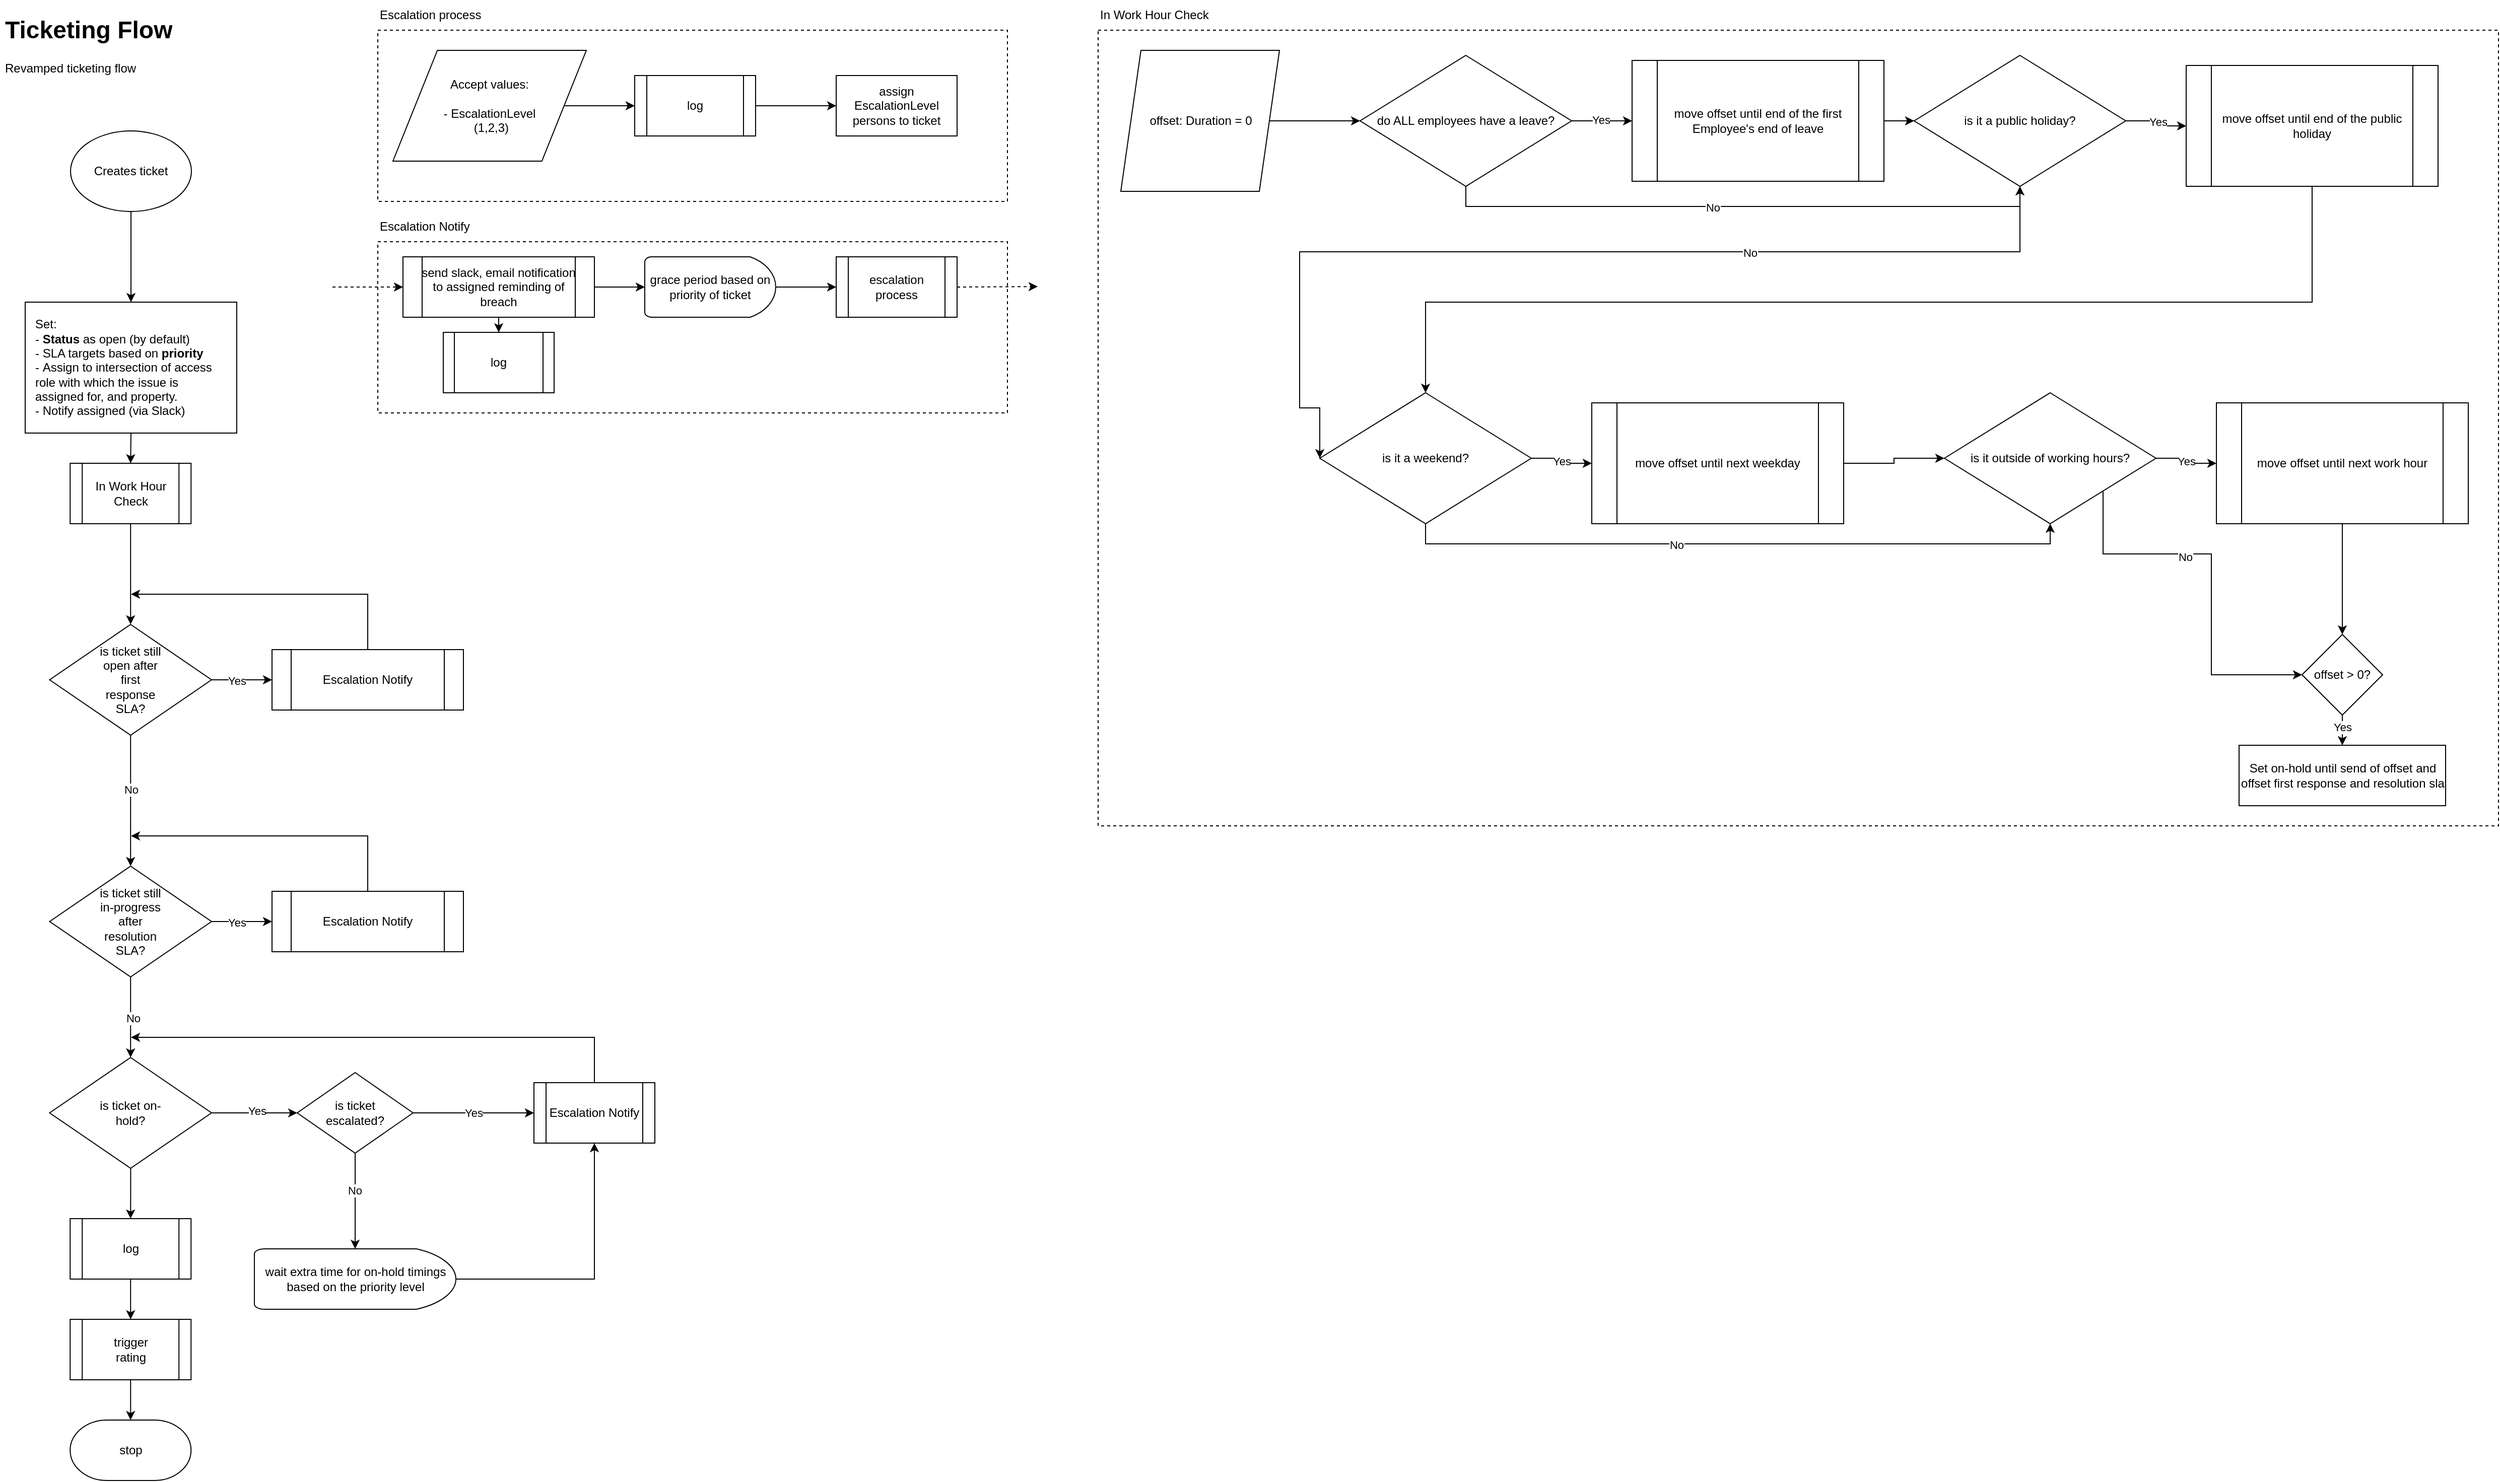 <mxfile version="20.3.3" type="github">
  <diagram id="sIMneq1X15ZrJVdeWBK4" name="Page-1">
    <mxGraphModel dx="2374" dy="1462" grid="1" gridSize="10" guides="1" tooltips="1" connect="1" arrows="1" fold="1" page="1" pageScale="1" pageWidth="850" pageHeight="1100" math="0" shadow="0">
      <root>
        <mxCell id="0" />
        <mxCell id="1" parent="0" />
        <mxCell id="JwxxXZDW_YA2t2q6k5mn-1" value="&lt;h1&gt;Ticketing Flow&lt;br&gt;&lt;/h1&gt;&lt;p&gt;Revamped ticketing flow&lt;br&gt;&lt;/p&gt;" style="text;html=1;strokeColor=none;fillColor=none;spacing=5;spacingTop=-20;whiteSpace=wrap;overflow=hidden;rounded=0;" parent="1" vertex="1">
          <mxGeometry x="50" y="40" width="190" height="80" as="geometry" />
        </mxCell>
        <mxCell id="JwxxXZDW_YA2t2q6k5mn-4" value="" style="edgeStyle=orthogonalEdgeStyle;rounded=0;orthogonalLoop=1;jettySize=auto;html=1;" parent="1" source="JwxxXZDW_YA2t2q6k5mn-2" target="JwxxXZDW_YA2t2q6k5mn-3" edge="1">
          <mxGeometry relative="1" as="geometry" />
        </mxCell>
        <mxCell id="JwxxXZDW_YA2t2q6k5mn-2" value="Creates ticket" style="ellipse;whiteSpace=wrap;html=1;rounded=0;" parent="1" vertex="1">
          <mxGeometry x="120" y="160" width="120" height="80" as="geometry" />
        </mxCell>
        <mxCell id="Ce4bl9LCCAqWdb1WcOtL-2" style="edgeStyle=orthogonalEdgeStyle;rounded=0;orthogonalLoop=1;jettySize=auto;html=1;exitX=0.5;exitY=1;exitDx=0;exitDy=0;entryX=0.5;entryY=0;entryDx=0;entryDy=0;" edge="1" parent="1" source="JwxxXZDW_YA2t2q6k5mn-3" target="Ce4bl9LCCAqWdb1WcOtL-3">
          <mxGeometry relative="1" as="geometry">
            <mxPoint x="180" y="510" as="targetPoint" />
          </mxGeometry>
        </mxCell>
        <mxCell id="JwxxXZDW_YA2t2q6k5mn-3" value="&lt;div align=&quot;left&quot;&gt;Set:&lt;/div&gt;&lt;div align=&quot;left&quot;&gt;-&lt;b&gt; Status&lt;/b&gt; as open (by default)&lt;br&gt;- SLA targets based on &lt;b&gt;priority&lt;/b&gt;&lt;/div&gt;&lt;div align=&quot;left&quot;&gt;-&lt;b&gt; &lt;/b&gt;Assign to intersection of access role with which the issue is assigned for, and property.&lt;/div&gt;&lt;div align=&quot;left&quot;&gt;- Notify assigned (via Slack)&lt;br&gt;&lt;/div&gt;" style="whiteSpace=wrap;html=1;align=left;spacing=10;rounded=0;" parent="1" vertex="1">
          <mxGeometry x="75" y="330" width="210" height="130" as="geometry" />
        </mxCell>
        <mxCell id="JwxxXZDW_YA2t2q6k5mn-22" value="" style="edgeStyle=orthogonalEdgeStyle;rounded=0;orthogonalLoop=1;jettySize=auto;html=1;" parent="1" source="JwxxXZDW_YA2t2q6k5mn-5" target="JwxxXZDW_YA2t2q6k5mn-21" edge="1">
          <mxGeometry relative="1" as="geometry" />
        </mxCell>
        <mxCell id="JwxxXZDW_YA2t2q6k5mn-36" value="Yes" style="edgeLabel;html=1;align=center;verticalAlign=middle;resizable=0;points=[];rounded=0;" parent="JwxxXZDW_YA2t2q6k5mn-22" vertex="1" connectable="0">
          <mxGeometry x="-0.167" y="-1" relative="1" as="geometry">
            <mxPoint as="offset" />
          </mxGeometry>
        </mxCell>
        <mxCell id="JwxxXZDW_YA2t2q6k5mn-35" value="" style="edgeStyle=orthogonalEdgeStyle;rounded=0;orthogonalLoop=1;jettySize=auto;html=1;" parent="1" source="JwxxXZDW_YA2t2q6k5mn-5" target="JwxxXZDW_YA2t2q6k5mn-34" edge="1">
          <mxGeometry relative="1" as="geometry" />
        </mxCell>
        <mxCell id="JwxxXZDW_YA2t2q6k5mn-37" value="No" style="edgeLabel;html=1;align=center;verticalAlign=middle;resizable=0;points=[];rounded=0;" parent="JwxxXZDW_YA2t2q6k5mn-35" vertex="1" connectable="0">
          <mxGeometry x="-0.169" relative="1" as="geometry">
            <mxPoint as="offset" />
          </mxGeometry>
        </mxCell>
        <mxCell id="JwxxXZDW_YA2t2q6k5mn-5" value="&lt;div align=&quot;center&quot;&gt;is ticket still open after first response SLA?&lt;br&gt;&lt;/div&gt;" style="rhombus;whiteSpace=wrap;html=1;align=center;comic=0;labelPadding=0;spacing=50;rounded=0;" parent="1" vertex="1">
          <mxGeometry x="99.25" y="650" width="160.75" height="110" as="geometry" />
        </mxCell>
        <mxCell id="JwxxXZDW_YA2t2q6k5mn-9" value="" style="rounded=0;whiteSpace=wrap;html=1;absoluteArcSize=1;arcSize=14;strokeWidth=1;comic=0;fillColor=none;dashed=1;" parent="1" vertex="1">
          <mxGeometry x="425" y="60" width="625" height="170" as="geometry" />
        </mxCell>
        <mxCell id="JwxxXZDW_YA2t2q6k5mn-10" value="Escalation process" style="text;html=1;strokeColor=none;fillColor=none;align=left;verticalAlign=middle;whiteSpace=wrap;rounded=0;dashed=1;comic=0;strokeWidth=1;" parent="1" vertex="1">
          <mxGeometry x="425" y="30" width="165" height="30" as="geometry" />
        </mxCell>
        <mxCell id="JwxxXZDW_YA2t2q6k5mn-16" value="" style="edgeStyle=orthogonalEdgeStyle;rounded=0;orthogonalLoop=1;jettySize=auto;html=1;" parent="1" source="JwxxXZDW_YA2t2q6k5mn-11" target="JwxxXZDW_YA2t2q6k5mn-15" edge="1">
          <mxGeometry relative="1" as="geometry" />
        </mxCell>
        <mxCell id="JwxxXZDW_YA2t2q6k5mn-11" value="&lt;div&gt;Accept values:&lt;br&gt;&lt;/div&gt;&lt;div&gt;&lt;br&gt;&lt;/div&gt;&lt;div&gt;- EscalationLevel&lt;br&gt;&lt;/div&gt;&amp;nbsp;(1,2,3)" style="shape=parallelogram;html=1;strokeWidth=1;perimeter=parallelogramPerimeter;whiteSpace=wrap;rounded=0;arcSize=12;size=0.23;comic=0;fillColor=none;align=center;spacing=0;" parent="1" vertex="1">
          <mxGeometry x="440" y="80" width="192" height="110" as="geometry" />
        </mxCell>
        <mxCell id="JwxxXZDW_YA2t2q6k5mn-18" value="" style="edgeStyle=orthogonalEdgeStyle;rounded=0;orthogonalLoop=1;jettySize=auto;html=1;" parent="1" source="JwxxXZDW_YA2t2q6k5mn-15" target="JwxxXZDW_YA2t2q6k5mn-17" edge="1">
          <mxGeometry relative="1" as="geometry" />
        </mxCell>
        <mxCell id="JwxxXZDW_YA2t2q6k5mn-15" value="&lt;div&gt;log&lt;br&gt;&lt;/div&gt;" style="shape=process;whiteSpace=wrap;html=1;backgroundOutline=1;align=center;fillColor=none;strokeWidth=1;rounded=0;arcSize=12;comic=0;spacing=0;" parent="1" vertex="1">
          <mxGeometry x="680" y="105" width="120" height="60" as="geometry" />
        </mxCell>
        <mxCell id="JwxxXZDW_YA2t2q6k5mn-17" value="assign EscalationLevel persons to ticket" style="whiteSpace=wrap;html=1;fillColor=none;strokeWidth=1;rounded=0;arcSize=12;comic=0;spacing=10;" parent="1" vertex="1">
          <mxGeometry x="880" y="105" width="120" height="60" as="geometry" />
        </mxCell>
        <mxCell id="JwxxXZDW_YA2t2q6k5mn-21" value="&lt;div&gt;Escalation Notify&lt;/div&gt;" style="shape=process;whiteSpace=wrap;html=1;backgroundOutline=1;comic=0;spacing=0;rounded=0;" parent="1" vertex="1">
          <mxGeometry x="320" y="675" width="190" height="60" as="geometry" />
        </mxCell>
        <mxCell id="JwxxXZDW_YA2t2q6k5mn-28" style="edgeStyle=orthogonalEdgeStyle;rounded=0;orthogonalLoop=1;jettySize=auto;html=1;exitX=0.5;exitY=0;exitDx=0;exitDy=0;" parent="1" source="JwxxXZDW_YA2t2q6k5mn-21" edge="1">
          <mxGeometry relative="1" as="geometry">
            <mxPoint x="180" y="620" as="targetPoint" />
            <mxPoint x="700" y="620" as="sourcePoint" />
            <Array as="points">
              <mxPoint x="415" y="620" />
            </Array>
          </mxGeometry>
        </mxCell>
        <mxCell id="JwxxXZDW_YA2t2q6k5mn-58" value="" style="edgeStyle=orthogonalEdgeStyle;rounded=0;orthogonalLoop=1;jettySize=auto;html=1;" parent="1" source="JwxxXZDW_YA2t2q6k5mn-34" target="JwxxXZDW_YA2t2q6k5mn-57" edge="1">
          <mxGeometry relative="1" as="geometry" />
        </mxCell>
        <mxCell id="JwxxXZDW_YA2t2q6k5mn-59" value="&lt;div&gt;No&lt;/div&gt;" style="edgeLabel;html=1;align=center;verticalAlign=middle;resizable=0;points=[];rounded=0;" parent="JwxxXZDW_YA2t2q6k5mn-58" vertex="1" connectable="0">
          <mxGeometry x="0.011" y="2" relative="1" as="geometry">
            <mxPoint as="offset" />
          </mxGeometry>
        </mxCell>
        <mxCell id="JwxxXZDW_YA2t2q6k5mn-34" value="&lt;div align=&quot;center&quot;&gt;is ticket still in-progress after resolution&lt;/div&gt;&lt;div align=&quot;center&quot;&gt;SLA?&lt;br&gt;&lt;/div&gt;" style="rhombus;whiteSpace=wrap;html=1;align=center;comic=0;labelPadding=0;spacing=50;rounded=0;" parent="1" vertex="1">
          <mxGeometry x="99.25" y="890" width="160.75" height="110" as="geometry" />
        </mxCell>
        <mxCell id="JwxxXZDW_YA2t2q6k5mn-38" value="" style="rounded=0;whiteSpace=wrap;html=1;absoluteArcSize=1;arcSize=14;strokeWidth=1;comic=0;fillColor=none;dashed=1;" parent="1" vertex="1">
          <mxGeometry x="425" y="270" width="625" height="170" as="geometry" />
        </mxCell>
        <mxCell id="JwxxXZDW_YA2t2q6k5mn-39" value="Escalation Notify" style="text;html=1;strokeColor=none;fillColor=none;align=left;verticalAlign=middle;whiteSpace=wrap;rounded=0;dashed=1;comic=0;strokeWidth=1;" parent="1" vertex="1">
          <mxGeometry x="425" y="240" width="165" height="30" as="geometry" />
        </mxCell>
        <mxCell id="JwxxXZDW_YA2t2q6k5mn-46" value="" style="edgeStyle=orthogonalEdgeStyle;rounded=0;orthogonalLoop=1;jettySize=auto;html=1;" parent="1" source="JwxxXZDW_YA2t2q6k5mn-48" target="JwxxXZDW_YA2t2q6k5mn-50" edge="1">
          <mxGeometry relative="1" as="geometry">
            <mxPoint x="680" y="315" as="targetPoint" />
          </mxGeometry>
        </mxCell>
        <mxCell id="JwxxXZDW_YA2t2q6k5mn-47" value="" style="edgeStyle=orthogonalEdgeStyle;rounded=0;orthogonalLoop=1;jettySize=auto;html=1;" parent="1" source="JwxxXZDW_YA2t2q6k5mn-48" target="JwxxXZDW_YA2t2q6k5mn-52" edge="1">
          <mxGeometry relative="1" as="geometry" />
        </mxCell>
        <mxCell id="JwxxXZDW_YA2t2q6k5mn-48" value="send slack, email notification to assigned reminding of breach" style="shape=process;whiteSpace=wrap;html=1;backgroundOutline=1;comic=0;spacing=0;rounded=0;" parent="1" vertex="1">
          <mxGeometry x="450" y="285" width="190" height="60" as="geometry" />
        </mxCell>
        <mxCell id="JwxxXZDW_YA2t2q6k5mn-49" value="" style="edgeStyle=orthogonalEdgeStyle;rounded=0;orthogonalLoop=1;jettySize=auto;html=1;" parent="1" source="JwxxXZDW_YA2t2q6k5mn-50" target="JwxxXZDW_YA2t2q6k5mn-51" edge="1">
          <mxGeometry relative="1" as="geometry" />
        </mxCell>
        <mxCell id="JwxxXZDW_YA2t2q6k5mn-50" value="grace period based on priority of ticket" style="strokeWidth=1;html=1;shape=mxgraph.flowchart.delay;whiteSpace=wrap;rounded=0;comic=0;fillColor=none;" parent="1" vertex="1">
          <mxGeometry x="690" y="285" width="130" height="60" as="geometry" />
        </mxCell>
        <mxCell id="JwxxXZDW_YA2t2q6k5mn-51" value="escalation process" style="shape=process;whiteSpace=wrap;html=1;backgroundOutline=1;fillColor=none;strokeWidth=1;rounded=0;comic=0;" parent="1" vertex="1">
          <mxGeometry x="880" y="285" width="120" height="60" as="geometry" />
        </mxCell>
        <mxCell id="JwxxXZDW_YA2t2q6k5mn-52" value="log" style="shape=process;whiteSpace=wrap;html=1;backgroundOutline=1;comic=0;spacing=0;rounded=0;" parent="1" vertex="1">
          <mxGeometry x="490" y="360" width="110" height="60" as="geometry" />
        </mxCell>
        <mxCell id="JwxxXZDW_YA2t2q6k5mn-53" value="" style="edgeStyle=orthogonalEdgeStyle;rounded=0;orthogonalLoop=1;jettySize=auto;html=1;exitX=1;exitY=0.5;exitDx=0;exitDy=0;" parent="1" source="JwxxXZDW_YA2t2q6k5mn-34" target="JwxxXZDW_YA2t2q6k5mn-55" edge="1">
          <mxGeometry relative="1" as="geometry">
            <mxPoint x="260" y="945" as="sourcePoint" />
          </mxGeometry>
        </mxCell>
        <mxCell id="JwxxXZDW_YA2t2q6k5mn-54" value="Yes" style="edgeLabel;html=1;align=center;verticalAlign=middle;resizable=0;points=[];rounded=0;" parent="JwxxXZDW_YA2t2q6k5mn-53" vertex="1" connectable="0">
          <mxGeometry x="-0.167" y="-1" relative="1" as="geometry">
            <mxPoint as="offset" />
          </mxGeometry>
        </mxCell>
        <mxCell id="JwxxXZDW_YA2t2q6k5mn-55" value="&lt;div&gt;Escalation Notify&lt;/div&gt;" style="shape=process;whiteSpace=wrap;html=1;backgroundOutline=1;comic=0;spacing=0;rounded=0;" parent="1" vertex="1">
          <mxGeometry x="320" y="915" width="190" height="60" as="geometry" />
        </mxCell>
        <mxCell id="JwxxXZDW_YA2t2q6k5mn-56" style="edgeStyle=orthogonalEdgeStyle;rounded=0;orthogonalLoop=1;jettySize=auto;html=1;exitX=0.5;exitY=0;exitDx=0;exitDy=0;" parent="1" source="JwxxXZDW_YA2t2q6k5mn-55" edge="1">
          <mxGeometry relative="1" as="geometry">
            <mxPoint x="180" y="860" as="targetPoint" />
            <mxPoint x="700" y="860" as="sourcePoint" />
            <Array as="points">
              <mxPoint x="415" y="860" />
            </Array>
          </mxGeometry>
        </mxCell>
        <mxCell id="JwxxXZDW_YA2t2q6k5mn-70" value="" style="edgeStyle=orthogonalEdgeStyle;rounded=0;orthogonalLoop=1;jettySize=auto;html=1;" parent="1" source="JwxxXZDW_YA2t2q6k5mn-57" target="JwxxXZDW_YA2t2q6k5mn-69" edge="1">
          <mxGeometry relative="1" as="geometry" />
        </mxCell>
        <mxCell id="JwxxXZDW_YA2t2q6k5mn-71" value="&lt;div&gt;Yes&lt;/div&gt;" style="edgeLabel;html=1;align=center;verticalAlign=middle;resizable=0;points=[];rounded=0;" parent="JwxxXZDW_YA2t2q6k5mn-70" vertex="1" connectable="0">
          <mxGeometry x="0.044" y="2" relative="1" as="geometry">
            <mxPoint as="offset" />
          </mxGeometry>
        </mxCell>
        <mxCell id="JwxxXZDW_YA2t2q6k5mn-81" value="" style="edgeStyle=orthogonalEdgeStyle;rounded=0;orthogonalLoop=1;jettySize=auto;html=1;" parent="1" source="JwxxXZDW_YA2t2q6k5mn-57" target="JwxxXZDW_YA2t2q6k5mn-80" edge="1">
          <mxGeometry relative="1" as="geometry" />
        </mxCell>
        <mxCell id="JwxxXZDW_YA2t2q6k5mn-57" value="&lt;div align=&quot;center&quot;&gt;is ticket on-hold?&lt;/div&gt;" style="rhombus;whiteSpace=wrap;html=1;align=center;comic=0;labelPadding=0;spacing=50;rounded=0;" parent="1" vertex="1">
          <mxGeometry x="99.25" y="1080" width="160.75" height="110" as="geometry" />
        </mxCell>
        <mxCell id="JwxxXZDW_YA2t2q6k5mn-67" value="" style="edgeStyle=orthogonalEdgeStyle;rounded=0;orthogonalLoop=1;jettySize=auto;html=1;" parent="1" source="JwxxXZDW_YA2t2q6k5mn-62" target="JwxxXZDW_YA2t2q6k5mn-66" edge="1">
          <mxGeometry relative="1" as="geometry" />
        </mxCell>
        <mxCell id="JwxxXZDW_YA2t2q6k5mn-62" value="wait extra time for on-hold timings based on the priority level " style="strokeWidth=1;html=1;shape=mxgraph.flowchart.delay;whiteSpace=wrap;rounded=0;comic=0;fillColor=none;" parent="1" vertex="1">
          <mxGeometry x="302.51" y="1270" width="200" height="60" as="geometry" />
        </mxCell>
        <mxCell id="JwxxXZDW_YA2t2q6k5mn-75" style="edgeStyle=orthogonalEdgeStyle;rounded=0;orthogonalLoop=1;jettySize=auto;html=1;" parent="1" source="JwxxXZDW_YA2t2q6k5mn-66" edge="1">
          <mxGeometry relative="1" as="geometry">
            <mxPoint x="180" y="1060" as="targetPoint" />
            <Array as="points">
              <mxPoint x="640" y="1060" />
            </Array>
          </mxGeometry>
        </mxCell>
        <mxCell id="JwxxXZDW_YA2t2q6k5mn-66" value="Escalation Notify" style="shape=process;whiteSpace=wrap;html=1;backgroundOutline=1;fillColor=none;strokeWidth=1;rounded=0;comic=0;" parent="1" vertex="1">
          <mxGeometry x="580" y="1105" width="120" height="60" as="geometry" />
        </mxCell>
        <mxCell id="JwxxXZDW_YA2t2q6k5mn-72" style="edgeStyle=orthogonalEdgeStyle;rounded=0;orthogonalLoop=1;jettySize=auto;html=1;entryX=0.5;entryY=0;entryDx=0;entryDy=0;entryPerimeter=0;" parent="1" source="JwxxXZDW_YA2t2q6k5mn-69" target="JwxxXZDW_YA2t2q6k5mn-62" edge="1">
          <mxGeometry relative="1" as="geometry" />
        </mxCell>
        <mxCell id="JwxxXZDW_YA2t2q6k5mn-73" value="&lt;div&gt;No&lt;/div&gt;" style="edgeLabel;html=1;align=center;verticalAlign=middle;resizable=0;points=[];rounded=0;" parent="JwxxXZDW_YA2t2q6k5mn-72" vertex="1" connectable="0">
          <mxGeometry x="-0.226" y="-1" relative="1" as="geometry">
            <mxPoint as="offset" />
          </mxGeometry>
        </mxCell>
        <mxCell id="JwxxXZDW_YA2t2q6k5mn-74" value="Yes" style="edgeStyle=orthogonalEdgeStyle;rounded=0;orthogonalLoop=1;jettySize=auto;html=1;exitX=1;exitY=0.5;exitDx=0;exitDy=0;entryX=0;entryY=0.5;entryDx=0;entryDy=0;" parent="1" source="JwxxXZDW_YA2t2q6k5mn-69" target="JwxxXZDW_YA2t2q6k5mn-66" edge="1">
          <mxGeometry relative="1" as="geometry" />
        </mxCell>
        <mxCell id="JwxxXZDW_YA2t2q6k5mn-69" value="is ticket escalated?" style="rhombus;whiteSpace=wrap;html=1;comic=0;spacing=50;rounded=0;" parent="1" vertex="1">
          <mxGeometry x="345" y="1095" width="115.01" height="80" as="geometry" />
        </mxCell>
        <mxCell id="JwxxXZDW_YA2t2q6k5mn-83" value="" style="edgeStyle=orthogonalEdgeStyle;rounded=0;orthogonalLoop=1;jettySize=auto;html=1;" parent="1" source="JwxxXZDW_YA2t2q6k5mn-80" target="JwxxXZDW_YA2t2q6k5mn-82" edge="1">
          <mxGeometry relative="1" as="geometry" />
        </mxCell>
        <mxCell id="JwxxXZDW_YA2t2q6k5mn-80" value="log" style="shape=process;whiteSpace=wrap;html=1;backgroundOutline=1;comic=0;spacing=50;rounded=0;" parent="1" vertex="1">
          <mxGeometry x="119.625" y="1240" width="120" height="60" as="geometry" />
        </mxCell>
        <mxCell id="JwxxXZDW_YA2t2q6k5mn-85" style="edgeStyle=orthogonalEdgeStyle;rounded=0;orthogonalLoop=1;jettySize=auto;html=1;entryX=0.5;entryY=0;entryDx=0;entryDy=0;entryPerimeter=0;" parent="1" source="JwxxXZDW_YA2t2q6k5mn-82" target="JwxxXZDW_YA2t2q6k5mn-84" edge="1">
          <mxGeometry relative="1" as="geometry" />
        </mxCell>
        <mxCell id="JwxxXZDW_YA2t2q6k5mn-82" value="trigger rating" style="shape=process;whiteSpace=wrap;html=1;backgroundOutline=1;comic=0;spacing=50;rounded=0;" parent="1" vertex="1">
          <mxGeometry x="119.625" y="1340" width="120" height="60" as="geometry" />
        </mxCell>
        <mxCell id="JwxxXZDW_YA2t2q6k5mn-84" value="stop" style="strokeWidth=1;html=1;shape=mxgraph.flowchart.terminator;whiteSpace=wrap;rounded=0;comic=0;fillColor=none;" parent="1" vertex="1">
          <mxGeometry x="119.63" y="1440" width="120" height="60" as="geometry" />
        </mxCell>
        <mxCell id="JwxxXZDW_YA2t2q6k5mn-86" value="" style="endArrow=classic;html=1;rounded=0;entryX=0;entryY=0.5;entryDx=0;entryDy=0;dashed=1;" parent="1" target="JwxxXZDW_YA2t2q6k5mn-48" edge="1">
          <mxGeometry width="50" height="50" relative="1" as="geometry">
            <mxPoint x="380" y="315" as="sourcePoint" />
            <mxPoint x="380" y="290" as="targetPoint" />
          </mxGeometry>
        </mxCell>
        <mxCell id="JwxxXZDW_YA2t2q6k5mn-87" value="" style="endArrow=classic;html=1;rounded=0;entryX=0;entryY=0.5;entryDx=0;entryDy=0;dashed=1;exitX=1;exitY=0.5;exitDx=0;exitDy=0;" parent="1" source="JwxxXZDW_YA2t2q6k5mn-51" edge="1">
          <mxGeometry width="50" height="50" relative="1" as="geometry">
            <mxPoint x="1010" y="314.55" as="sourcePoint" />
            <mxPoint x="1080" y="314.55" as="targetPoint" />
          </mxGeometry>
        </mxCell>
        <mxCell id="Ce4bl9LCCAqWdb1WcOtL-5" value="" style="edgeStyle=orthogonalEdgeStyle;rounded=0;orthogonalLoop=1;jettySize=auto;html=1;entryX=0.5;entryY=0;entryDx=0;entryDy=0;" edge="1" parent="1" source="Ce4bl9LCCAqWdb1WcOtL-3" target="JwxxXZDW_YA2t2q6k5mn-5">
          <mxGeometry relative="1" as="geometry">
            <mxPoint x="179.263" y="580.007" as="targetPoint" />
          </mxGeometry>
        </mxCell>
        <mxCell id="Ce4bl9LCCAqWdb1WcOtL-3" value="In Work Hour Check" style="shape=process;whiteSpace=wrap;html=1;backgroundOutline=1;rounded=0;" vertex="1" parent="1">
          <mxGeometry x="119.63" y="490" width="120" height="60" as="geometry" />
        </mxCell>
        <mxCell id="Ce4bl9LCCAqWdb1WcOtL-9" value="" style="rounded=0;whiteSpace=wrap;html=1;dashed=1;fillColor=none;" vertex="1" parent="1">
          <mxGeometry x="1140" y="60" width="1390" height="790" as="geometry" />
        </mxCell>
        <mxCell id="Ce4bl9LCCAqWdb1WcOtL-10" value="In Work Hour Check" style="text;html=1;strokeColor=none;fillColor=none;align=left;verticalAlign=middle;whiteSpace=wrap;rounded=0;dashed=1;comic=0;strokeWidth=1;" vertex="1" parent="1">
          <mxGeometry x="1140" y="30" width="165" height="30" as="geometry" />
        </mxCell>
        <mxCell id="Ce4bl9LCCAqWdb1WcOtL-17" value="" style="edgeStyle=orthogonalEdgeStyle;rounded=0;orthogonalLoop=1;jettySize=auto;html=1;" edge="1" parent="1" source="Ce4bl9LCCAqWdb1WcOtL-12" target="Ce4bl9LCCAqWdb1WcOtL-16">
          <mxGeometry relative="1" as="geometry" />
        </mxCell>
        <mxCell id="Ce4bl9LCCAqWdb1WcOtL-26" value="&lt;div&gt;Yes&lt;/div&gt;" style="edgeLabel;html=1;align=center;verticalAlign=middle;resizable=0;points=[];" vertex="1" connectable="0" parent="Ce4bl9LCCAqWdb1WcOtL-17">
          <mxGeometry x="-0.04" y="1" relative="1" as="geometry">
            <mxPoint as="offset" />
          </mxGeometry>
        </mxCell>
        <mxCell id="Ce4bl9LCCAqWdb1WcOtL-32" style="edgeStyle=orthogonalEdgeStyle;rounded=0;orthogonalLoop=1;jettySize=auto;html=1;exitX=0.5;exitY=1;exitDx=0;exitDy=0;entryX=0.5;entryY=1;entryDx=0;entryDy=0;" edge="1" parent="1" source="Ce4bl9LCCAqWdb1WcOtL-12" target="Ce4bl9LCCAqWdb1WcOtL-19">
          <mxGeometry relative="1" as="geometry" />
        </mxCell>
        <mxCell id="Ce4bl9LCCAqWdb1WcOtL-33" value="No" style="edgeLabel;html=1;align=center;verticalAlign=middle;resizable=0;points=[];" vertex="1" connectable="0" parent="Ce4bl9LCCAqWdb1WcOtL-32">
          <mxGeometry x="-0.102" y="-1" relative="1" as="geometry">
            <mxPoint as="offset" />
          </mxGeometry>
        </mxCell>
        <mxCell id="Ce4bl9LCCAqWdb1WcOtL-12" value="do ALL employees have a leave?" style="rhombus;whiteSpace=wrap;html=1;" vertex="1" parent="1">
          <mxGeometry x="1400" y="85" width="210" height="130" as="geometry" />
        </mxCell>
        <mxCell id="Ce4bl9LCCAqWdb1WcOtL-15" style="edgeStyle=orthogonalEdgeStyle;orthogonalLoop=1;jettySize=auto;html=1;entryX=0;entryY=0.5;entryDx=0;entryDy=0;rounded=0;" edge="1" parent="1" source="Ce4bl9LCCAqWdb1WcOtL-14" target="Ce4bl9LCCAqWdb1WcOtL-12">
          <mxGeometry relative="1" as="geometry" />
        </mxCell>
        <mxCell id="Ce4bl9LCCAqWdb1WcOtL-14" value="offset: Duration = 0" style="shape=parallelogram;perimeter=parallelogramPerimeter;whiteSpace=wrap;html=1;fixedSize=1;" vertex="1" parent="1">
          <mxGeometry x="1162.5" y="80" width="157.5" height="140" as="geometry" />
        </mxCell>
        <mxCell id="Ce4bl9LCCAqWdb1WcOtL-22" style="edgeStyle=orthogonalEdgeStyle;rounded=0;orthogonalLoop=1;jettySize=auto;html=1;entryX=0;entryY=0.5;entryDx=0;entryDy=0;" edge="1" parent="1" source="Ce4bl9LCCAqWdb1WcOtL-16" target="Ce4bl9LCCAqWdb1WcOtL-19">
          <mxGeometry relative="1" as="geometry" />
        </mxCell>
        <mxCell id="Ce4bl9LCCAqWdb1WcOtL-16" value="move offset until end of the first Employee&#39;s end of leave" style="shape=process;whiteSpace=wrap;html=1;backgroundOutline=1;" vertex="1" parent="1">
          <mxGeometry x="1670" y="90" width="250" height="120" as="geometry" />
        </mxCell>
        <mxCell id="Ce4bl9LCCAqWdb1WcOtL-28" style="edgeStyle=orthogonalEdgeStyle;rounded=0;orthogonalLoop=1;jettySize=auto;html=1;entryX=0.5;entryY=0;entryDx=0;entryDy=0;" edge="1" parent="1" source="Ce4bl9LCCAqWdb1WcOtL-18" target="Ce4bl9LCCAqWdb1WcOtL-20">
          <mxGeometry relative="1" as="geometry">
            <Array as="points">
              <mxPoint x="2345" y="330" />
              <mxPoint x="1465" y="330" />
            </Array>
          </mxGeometry>
        </mxCell>
        <mxCell id="Ce4bl9LCCAqWdb1WcOtL-18" value="move offset until end of the public holiday" style="shape=process;whiteSpace=wrap;html=1;backgroundOutline=1;" vertex="1" parent="1">
          <mxGeometry x="2220" y="95" width="250" height="120" as="geometry" />
        </mxCell>
        <mxCell id="Ce4bl9LCCAqWdb1WcOtL-25" style="edgeStyle=orthogonalEdgeStyle;rounded=0;orthogonalLoop=1;jettySize=auto;html=1;entryX=0;entryY=0.5;entryDx=0;entryDy=0;" edge="1" parent="1" source="Ce4bl9LCCAqWdb1WcOtL-19" target="Ce4bl9LCCAqWdb1WcOtL-18">
          <mxGeometry relative="1" as="geometry" />
        </mxCell>
        <mxCell id="Ce4bl9LCCAqWdb1WcOtL-27" value="&lt;div&gt;Yes&lt;/div&gt;" style="edgeLabel;html=1;align=center;verticalAlign=middle;resizable=0;points=[];" vertex="1" connectable="0" parent="Ce4bl9LCCAqWdb1WcOtL-25">
          <mxGeometry x="-0.047" y="2" relative="1" as="geometry">
            <mxPoint as="offset" />
          </mxGeometry>
        </mxCell>
        <mxCell id="Ce4bl9LCCAqWdb1WcOtL-34" style="edgeStyle=orthogonalEdgeStyle;rounded=0;orthogonalLoop=1;jettySize=auto;html=1;entryX=0;entryY=0.5;entryDx=0;entryDy=0;" edge="1" parent="1" source="Ce4bl9LCCAqWdb1WcOtL-19" target="Ce4bl9LCCAqWdb1WcOtL-20">
          <mxGeometry relative="1" as="geometry">
            <Array as="points">
              <mxPoint x="2055" y="280" />
              <mxPoint x="1340" y="280" />
              <mxPoint x="1340" y="435" />
            </Array>
          </mxGeometry>
        </mxCell>
        <mxCell id="Ce4bl9LCCAqWdb1WcOtL-35" value="No" style="edgeLabel;html=1;align=center;verticalAlign=middle;resizable=0;points=[];" vertex="1" connectable="0" parent="Ce4bl9LCCAqWdb1WcOtL-34">
          <mxGeometry x="-0.336" y="1" relative="1" as="geometry">
            <mxPoint as="offset" />
          </mxGeometry>
        </mxCell>
        <mxCell id="Ce4bl9LCCAqWdb1WcOtL-19" value="is it a public holiday?" style="rhombus;whiteSpace=wrap;html=1;" vertex="1" parent="1">
          <mxGeometry x="1950" y="85" width="210" height="130" as="geometry" />
        </mxCell>
        <mxCell id="Ce4bl9LCCAqWdb1WcOtL-29" value="&lt;div&gt;Yes&lt;/div&gt;" style="edgeStyle=orthogonalEdgeStyle;rounded=0;orthogonalLoop=1;jettySize=auto;html=1;exitX=1;exitY=0.5;exitDx=0;exitDy=0;" edge="1" parent="1" source="Ce4bl9LCCAqWdb1WcOtL-20" target="Ce4bl9LCCAqWdb1WcOtL-21">
          <mxGeometry relative="1" as="geometry" />
        </mxCell>
        <mxCell id="Ce4bl9LCCAqWdb1WcOtL-36" style="edgeStyle=orthogonalEdgeStyle;rounded=0;orthogonalLoop=1;jettySize=auto;html=1;exitX=0.5;exitY=1;exitDx=0;exitDy=0;entryX=0.5;entryY=1;entryDx=0;entryDy=0;" edge="1" parent="1" source="Ce4bl9LCCAqWdb1WcOtL-20" target="Ce4bl9LCCAqWdb1WcOtL-24">
          <mxGeometry relative="1" as="geometry" />
        </mxCell>
        <mxCell id="Ce4bl9LCCAqWdb1WcOtL-37" value="&lt;div&gt;No&lt;/div&gt;" style="edgeLabel;html=1;align=center;verticalAlign=middle;resizable=0;points=[];" vertex="1" connectable="0" parent="Ce4bl9LCCAqWdb1WcOtL-36">
          <mxGeometry x="-0.185" y="-1" relative="1" as="geometry">
            <mxPoint as="offset" />
          </mxGeometry>
        </mxCell>
        <mxCell id="Ce4bl9LCCAqWdb1WcOtL-20" value="is it a weekend?" style="rhombus;whiteSpace=wrap;html=1;" vertex="1" parent="1">
          <mxGeometry x="1360" y="420" width="210" height="130" as="geometry" />
        </mxCell>
        <mxCell id="Ce4bl9LCCAqWdb1WcOtL-30" style="edgeStyle=orthogonalEdgeStyle;rounded=0;orthogonalLoop=1;jettySize=auto;html=1;exitX=1;exitY=0.5;exitDx=0;exitDy=0;entryX=0;entryY=0.5;entryDx=0;entryDy=0;" edge="1" parent="1" source="Ce4bl9LCCAqWdb1WcOtL-21" target="Ce4bl9LCCAqWdb1WcOtL-24">
          <mxGeometry relative="1" as="geometry" />
        </mxCell>
        <mxCell id="Ce4bl9LCCAqWdb1WcOtL-21" value="move offset until next weekday" style="shape=process;whiteSpace=wrap;html=1;backgroundOutline=1;" vertex="1" parent="1">
          <mxGeometry x="1630" y="430" width="250" height="120" as="geometry" />
        </mxCell>
        <mxCell id="Ce4bl9LCCAqWdb1WcOtL-41" value="" style="edgeStyle=orthogonalEdgeStyle;rounded=0;orthogonalLoop=1;jettySize=auto;html=1;" edge="1" parent="1" source="Ce4bl9LCCAqWdb1WcOtL-23" target="Ce4bl9LCCAqWdb1WcOtL-40">
          <mxGeometry relative="1" as="geometry" />
        </mxCell>
        <mxCell id="Ce4bl9LCCAqWdb1WcOtL-23" value="move offset until next work hour" style="shape=process;whiteSpace=wrap;html=1;backgroundOutline=1;" vertex="1" parent="1">
          <mxGeometry x="2250" y="430" width="250" height="120" as="geometry" />
        </mxCell>
        <mxCell id="Ce4bl9LCCAqWdb1WcOtL-31" value="&lt;div&gt;Yes&lt;/div&gt;" style="edgeStyle=orthogonalEdgeStyle;rounded=0;orthogonalLoop=1;jettySize=auto;html=1;exitX=1;exitY=0.5;exitDx=0;exitDy=0;entryX=0;entryY=0.5;entryDx=0;entryDy=0;" edge="1" parent="1" source="Ce4bl9LCCAqWdb1WcOtL-24" target="Ce4bl9LCCAqWdb1WcOtL-23">
          <mxGeometry relative="1" as="geometry" />
        </mxCell>
        <mxCell id="Ce4bl9LCCAqWdb1WcOtL-42" style="edgeStyle=orthogonalEdgeStyle;rounded=0;orthogonalLoop=1;jettySize=auto;html=1;exitX=1;exitY=1;exitDx=0;exitDy=0;entryX=0;entryY=0.5;entryDx=0;entryDy=0;" edge="1" parent="1" source="Ce4bl9LCCAqWdb1WcOtL-24" target="Ce4bl9LCCAqWdb1WcOtL-40">
          <mxGeometry relative="1" as="geometry">
            <Array as="points">
              <mxPoint x="2137" y="580" />
              <mxPoint x="2245" y="580" />
              <mxPoint x="2245" y="700" />
            </Array>
          </mxGeometry>
        </mxCell>
        <mxCell id="Ce4bl9LCCAqWdb1WcOtL-43" value="No" style="edgeLabel;html=1;align=center;verticalAlign=middle;resizable=0;points=[];" vertex="1" connectable="0" parent="Ce4bl9LCCAqWdb1WcOtL-42">
          <mxGeometry x="-0.246" y="-3" relative="1" as="geometry">
            <mxPoint as="offset" />
          </mxGeometry>
        </mxCell>
        <mxCell id="Ce4bl9LCCAqWdb1WcOtL-24" value="is it outside of working hours?" style="rhombus;whiteSpace=wrap;html=1;" vertex="1" parent="1">
          <mxGeometry x="1980" y="420" width="210" height="130" as="geometry" />
        </mxCell>
        <mxCell id="Ce4bl9LCCAqWdb1WcOtL-45" value="" style="edgeStyle=orthogonalEdgeStyle;rounded=0;orthogonalLoop=1;jettySize=auto;html=1;" edge="1" parent="1" source="Ce4bl9LCCAqWdb1WcOtL-40" target="Ce4bl9LCCAqWdb1WcOtL-44">
          <mxGeometry relative="1" as="geometry" />
        </mxCell>
        <mxCell id="Ce4bl9LCCAqWdb1WcOtL-46" value="Yes" style="edgeLabel;html=1;align=center;verticalAlign=middle;resizable=0;points=[];" vertex="1" connectable="0" parent="Ce4bl9LCCAqWdb1WcOtL-45">
          <mxGeometry x="0.134" relative="1" as="geometry">
            <mxPoint as="offset" />
          </mxGeometry>
        </mxCell>
        <mxCell id="Ce4bl9LCCAqWdb1WcOtL-40" value="offset &amp;gt; 0?" style="rhombus;whiteSpace=wrap;html=1;" vertex="1" parent="1">
          <mxGeometry x="2335" y="660" width="80" height="80" as="geometry" />
        </mxCell>
        <mxCell id="Ce4bl9LCCAqWdb1WcOtL-44" value="Set on-hold until send of offset and offset first response and resolution sla" style="whiteSpace=wrap;html=1;" vertex="1" parent="1">
          <mxGeometry x="2272.5" y="770" width="205" height="60" as="geometry" />
        </mxCell>
      </root>
    </mxGraphModel>
  </diagram>
</mxfile>
